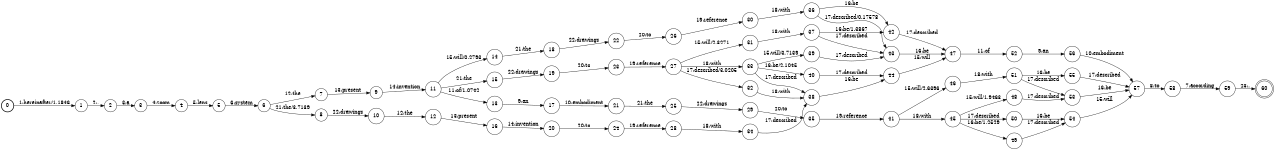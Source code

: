 digraph FST {
rankdir = LR;
size = "8.5,11";
label = "";
center = 1;
orientation = Portrait;
ranksep = "0.4";
nodesep = "0.25";
0 [label = "0", shape = circle, style = bold, fontsize = 14]
	0 -> 1 [label = "1:hereinafter/1.1846", fontsize = 14];
1 [label = "1", shape = circle, style = solid, fontsize = 14]
	1 -> 2 [label = "2:,", fontsize = 14];
2 [label = "2", shape = circle, style = solid, fontsize = 14]
	2 -> 3 [label = "3:a", fontsize = 14];
3 [label = "3", shape = circle, style = solid, fontsize = 14]
	3 -> 4 [label = "4:zoom", fontsize = 14];
4 [label = "4", shape = circle, style = solid, fontsize = 14]
	4 -> 5 [label = "5:lens", fontsize = 14];
5 [label = "5", shape = circle, style = solid, fontsize = 14]
	5 -> 6 [label = "6:system", fontsize = 14];
6 [label = "6", shape = circle, style = solid, fontsize = 14]
	6 -> 7 [label = "12:the", fontsize = 14];
	6 -> 8 [label = "21:the/3.7139", fontsize = 14];
7 [label = "7", shape = circle, style = solid, fontsize = 14]
	7 -> 9 [label = "13:present", fontsize = 14];
8 [label = "8", shape = circle, style = solid, fontsize = 14]
	8 -> 10 [label = "22:drawings", fontsize = 14];
9 [label = "9", shape = circle, style = solid, fontsize = 14]
	9 -> 11 [label = "14:invention", fontsize = 14];
10 [label = "10", shape = circle, style = solid, fontsize = 14]
	10 -> 12 [label = "12:the", fontsize = 14];
11 [label = "11", shape = circle, style = solid, fontsize = 14]
	11 -> 13 [label = "11:of/1.0742", fontsize = 14];
	11 -> 15 [label = "21:the", fontsize = 14];
	11 -> 14 [label = "15:will/0.2793", fontsize = 14];
12 [label = "12", shape = circle, style = solid, fontsize = 14]
	12 -> 16 [label = "13:present", fontsize = 14];
13 [label = "13", shape = circle, style = solid, fontsize = 14]
	13 -> 17 [label = "9:an", fontsize = 14];
14 [label = "14", shape = circle, style = solid, fontsize = 14]
	14 -> 18 [label = "21:the", fontsize = 14];
15 [label = "15", shape = circle, style = solid, fontsize = 14]
	15 -> 19 [label = "22:drawings", fontsize = 14];
16 [label = "16", shape = circle, style = solid, fontsize = 14]
	16 -> 20 [label = "14:invention", fontsize = 14];
17 [label = "17", shape = circle, style = solid, fontsize = 14]
	17 -> 21 [label = "10:embodiment", fontsize = 14];
18 [label = "18", shape = circle, style = solid, fontsize = 14]
	18 -> 22 [label = "22:drawings", fontsize = 14];
19 [label = "19", shape = circle, style = solid, fontsize = 14]
	19 -> 23 [label = "20:to", fontsize = 14];
20 [label = "20", shape = circle, style = solid, fontsize = 14]
	20 -> 24 [label = "20:to", fontsize = 14];
21 [label = "21", shape = circle, style = solid, fontsize = 14]
	21 -> 25 [label = "21:the", fontsize = 14];
22 [label = "22", shape = circle, style = solid, fontsize = 14]
	22 -> 26 [label = "20:to", fontsize = 14];
23 [label = "23", shape = circle, style = solid, fontsize = 14]
	23 -> 27 [label = "19:reference", fontsize = 14];
24 [label = "24", shape = circle, style = solid, fontsize = 14]
	24 -> 28 [label = "19:reference", fontsize = 14];
25 [label = "25", shape = circle, style = solid, fontsize = 14]
	25 -> 29 [label = "22:drawings", fontsize = 14];
26 [label = "26", shape = circle, style = solid, fontsize = 14]
	26 -> 30 [label = "19:reference", fontsize = 14];
27 [label = "27", shape = circle, style = solid, fontsize = 14]
	27 -> 31 [label = "15:will/2.3271", fontsize = 14];
	27 -> 32 [label = "17:described/3.0205", fontsize = 14];
	27 -> 33 [label = "18:with", fontsize = 14];
28 [label = "28", shape = circle, style = solid, fontsize = 14]
	28 -> 34 [label = "18:with", fontsize = 14];
29 [label = "29", shape = circle, style = solid, fontsize = 14]
	29 -> 35 [label = "20:to", fontsize = 14];
30 [label = "30", shape = circle, style = solid, fontsize = 14]
	30 -> 36 [label = "18:with", fontsize = 14];
31 [label = "31", shape = circle, style = solid, fontsize = 14]
	31 -> 37 [label = "18:with", fontsize = 14];
32 [label = "32", shape = circle, style = solid, fontsize = 14]
	32 -> 38 [label = "18:with", fontsize = 14];
33 [label = "33", shape = circle, style = solid, fontsize = 14]
	33 -> 39 [label = "15:will/3.7139", fontsize = 14];
	33 -> 40 [label = "16:be/2.1045", fontsize = 14];
	33 -> 38 [label = "17:described", fontsize = 14];
34 [label = "34", shape = circle, style = solid, fontsize = 14]
	34 -> 38 [label = "17:described", fontsize = 14];
35 [label = "35", shape = circle, style = solid, fontsize = 14]
	35 -> 41 [label = "19:reference", fontsize = 14];
36 [label = "36", shape = circle, style = solid, fontsize = 14]
	36 -> 42 [label = "16:be", fontsize = 14];
	36 -> 43 [label = "17:described/0.17578", fontsize = 14];
37 [label = "37", shape = circle, style = solid, fontsize = 14]
	37 -> 42 [label = "16:be/1.3867", fontsize = 14];
	37 -> 43 [label = "17:described", fontsize = 14];
38 [label = "38", shape = circle, style = solid, fontsize = 14]
	38 -> 44 [label = "16:be", fontsize = 14];
39 [label = "39", shape = circle, style = solid, fontsize = 14]
	39 -> 43 [label = "17:described", fontsize = 14];
40 [label = "40", shape = circle, style = solid, fontsize = 14]
	40 -> 44 [label = "17:described", fontsize = 14];
41 [label = "41", shape = circle, style = solid, fontsize = 14]
	41 -> 46 [label = "15:will/2.6396", fontsize = 14];
	41 -> 45 [label = "18:with", fontsize = 14];
42 [label = "42", shape = circle, style = solid, fontsize = 14]
	42 -> 47 [label = "17:described", fontsize = 14];
43 [label = "43", shape = circle, style = solid, fontsize = 14]
	43 -> 47 [label = "16:be", fontsize = 14];
44 [label = "44", shape = circle, style = solid, fontsize = 14]
	44 -> 47 [label = "15:will", fontsize = 14];
45 [label = "45", shape = circle, style = solid, fontsize = 14]
	45 -> 48 [label = "15:will/1.9463", fontsize = 14];
	45 -> 49 [label = "16:be/1.2529", fontsize = 14];
	45 -> 50 [label = "17:described", fontsize = 14];
46 [label = "46", shape = circle, style = solid, fontsize = 14]
	46 -> 51 [label = "18:with", fontsize = 14];
47 [label = "47", shape = circle, style = solid, fontsize = 14]
	47 -> 52 [label = "11:of", fontsize = 14];
48 [label = "48", shape = circle, style = solid, fontsize = 14]
	48 -> 53 [label = "17:described", fontsize = 14];
49 [label = "49", shape = circle, style = solid, fontsize = 14]
	49 -> 54 [label = "17:described", fontsize = 14];
50 [label = "50", shape = circle, style = solid, fontsize = 14]
	50 -> 54 [label = "16:be", fontsize = 14];
51 [label = "51", shape = circle, style = solid, fontsize = 14]
	51 -> 55 [label = "16:be", fontsize = 14];
	51 -> 53 [label = "17:described", fontsize = 14];
52 [label = "52", shape = circle, style = solid, fontsize = 14]
	52 -> 56 [label = "9:an", fontsize = 14];
53 [label = "53", shape = circle, style = solid, fontsize = 14]
	53 -> 57 [label = "16:be", fontsize = 14];
54 [label = "54", shape = circle, style = solid, fontsize = 14]
	54 -> 57 [label = "15:will", fontsize = 14];
55 [label = "55", shape = circle, style = solid, fontsize = 14]
	55 -> 57 [label = "17:described", fontsize = 14];
56 [label = "56", shape = circle, style = solid, fontsize = 14]
	56 -> 57 [label = "10:embodiment", fontsize = 14];
57 [label = "57", shape = circle, style = solid, fontsize = 14]
	57 -> 58 [label = "8:to", fontsize = 14];
58 [label = "58", shape = circle, style = solid, fontsize = 14]
	58 -> 59 [label = "7:according", fontsize = 14];
59 [label = "59", shape = circle, style = solid, fontsize = 14]
	59 -> 60 [label = "23:.", fontsize = 14];
60 [label = "60", shape = doublecircle, style = solid, fontsize = 14]
}
